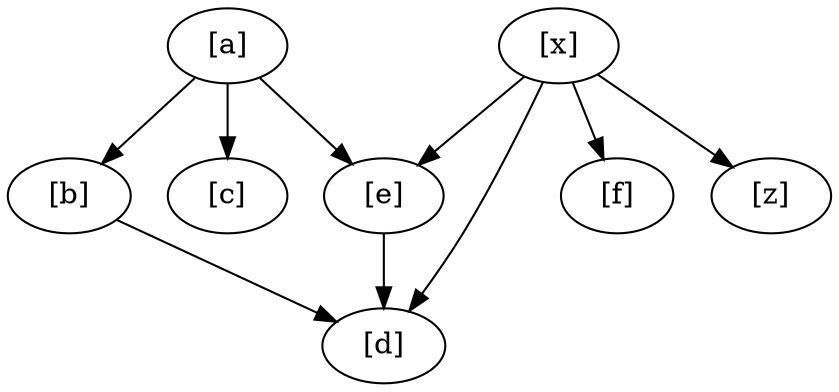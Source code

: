 digraph G { concentrate=true;



" [a] " -> { " [b] " " [c] " }
" [a] " -> { " [b] " " [e] " }
" [a] " -> { " [c] " " [e] " }
" [x] " -> { " [e] " " [d] " }
" [x] " -> { " [e] " " [f] " }
" [x] " -> { " [e] " " [z] " }
" [x] " -> { " [d] " " [f] " }
" [x] " -> { " [d] " " [z] " }
" [x] " -> { " [f] " " [z] " }


" [a] " -> " [b] " ;



" [a] " -> " [b] " ;



" [a] " -> " [b] " ;



" [a] " -> " [c] " ;



" [a] " -> " [c] " ;





" [a] " -> " [e] " ;



" [e] " -> " [d] " ;



" [b] " -> " [d] " ;



" [x] " -> " [e] " ;



" [x] " -> " [e] " ;



" [x] " -> " [e] " ;



" [x] " -> " [e] " ;



" [x] " -> " [d] " ;



" [x] " -> " [d] " ;



" [x] " -> " [d] " ;



" [x] " -> " [f] " ;



" [x] " -> " [f] " ;



" [x] " -> " [z] " ;




}